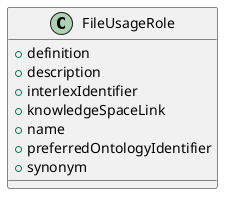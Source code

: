 @startuml
class FileUsageRole {
+definition
+description
+interlexIdentifier
+knowledgeSpaceLink
+name
+preferredOntologyIdentifier
+synonym

}

@enduml